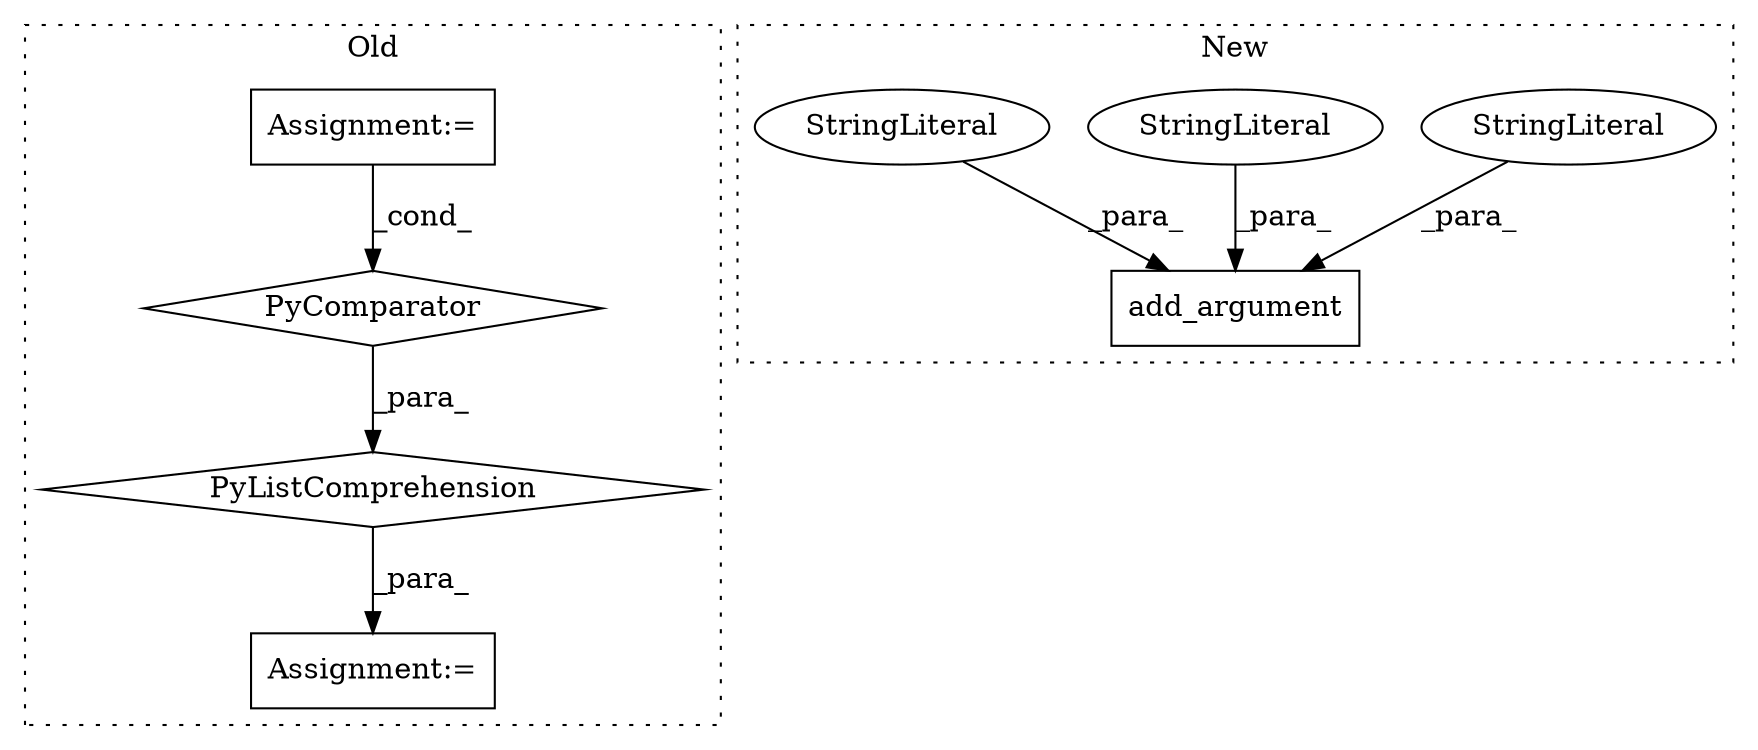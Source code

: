 digraph G {
subgraph cluster0 {
1 [label="PyComparator" a="113" s="1690" l="33" shape="diamond"];
5 [label="PyListComprehension" a="109" s="1614" l="117" shape="diamond"];
6 [label="Assignment:=" a="7" s="1690" l="33" shape="box"];
8 [label="Assignment:=" a="7" s="1600" l="14" shape="box"];
label = "Old";
style="dotted";
}
subgraph cluster1 {
2 [label="add_argument" a="32" s="1462,1570" l="13,1" shape="box"];
3 [label="StringLiteral" a="45" s="1495" l="17" shape="ellipse"];
4 [label="StringLiteral" a="45" s="1513" l="12" shape="ellipse"];
7 [label="StringLiteral" a="45" s="1475" l="19" shape="ellipse"];
label = "New";
style="dotted";
}
1 -> 5 [label="_para_"];
3 -> 2 [label="_para_"];
4 -> 2 [label="_para_"];
5 -> 8 [label="_para_"];
6 -> 1 [label="_cond_"];
7 -> 2 [label="_para_"];
}